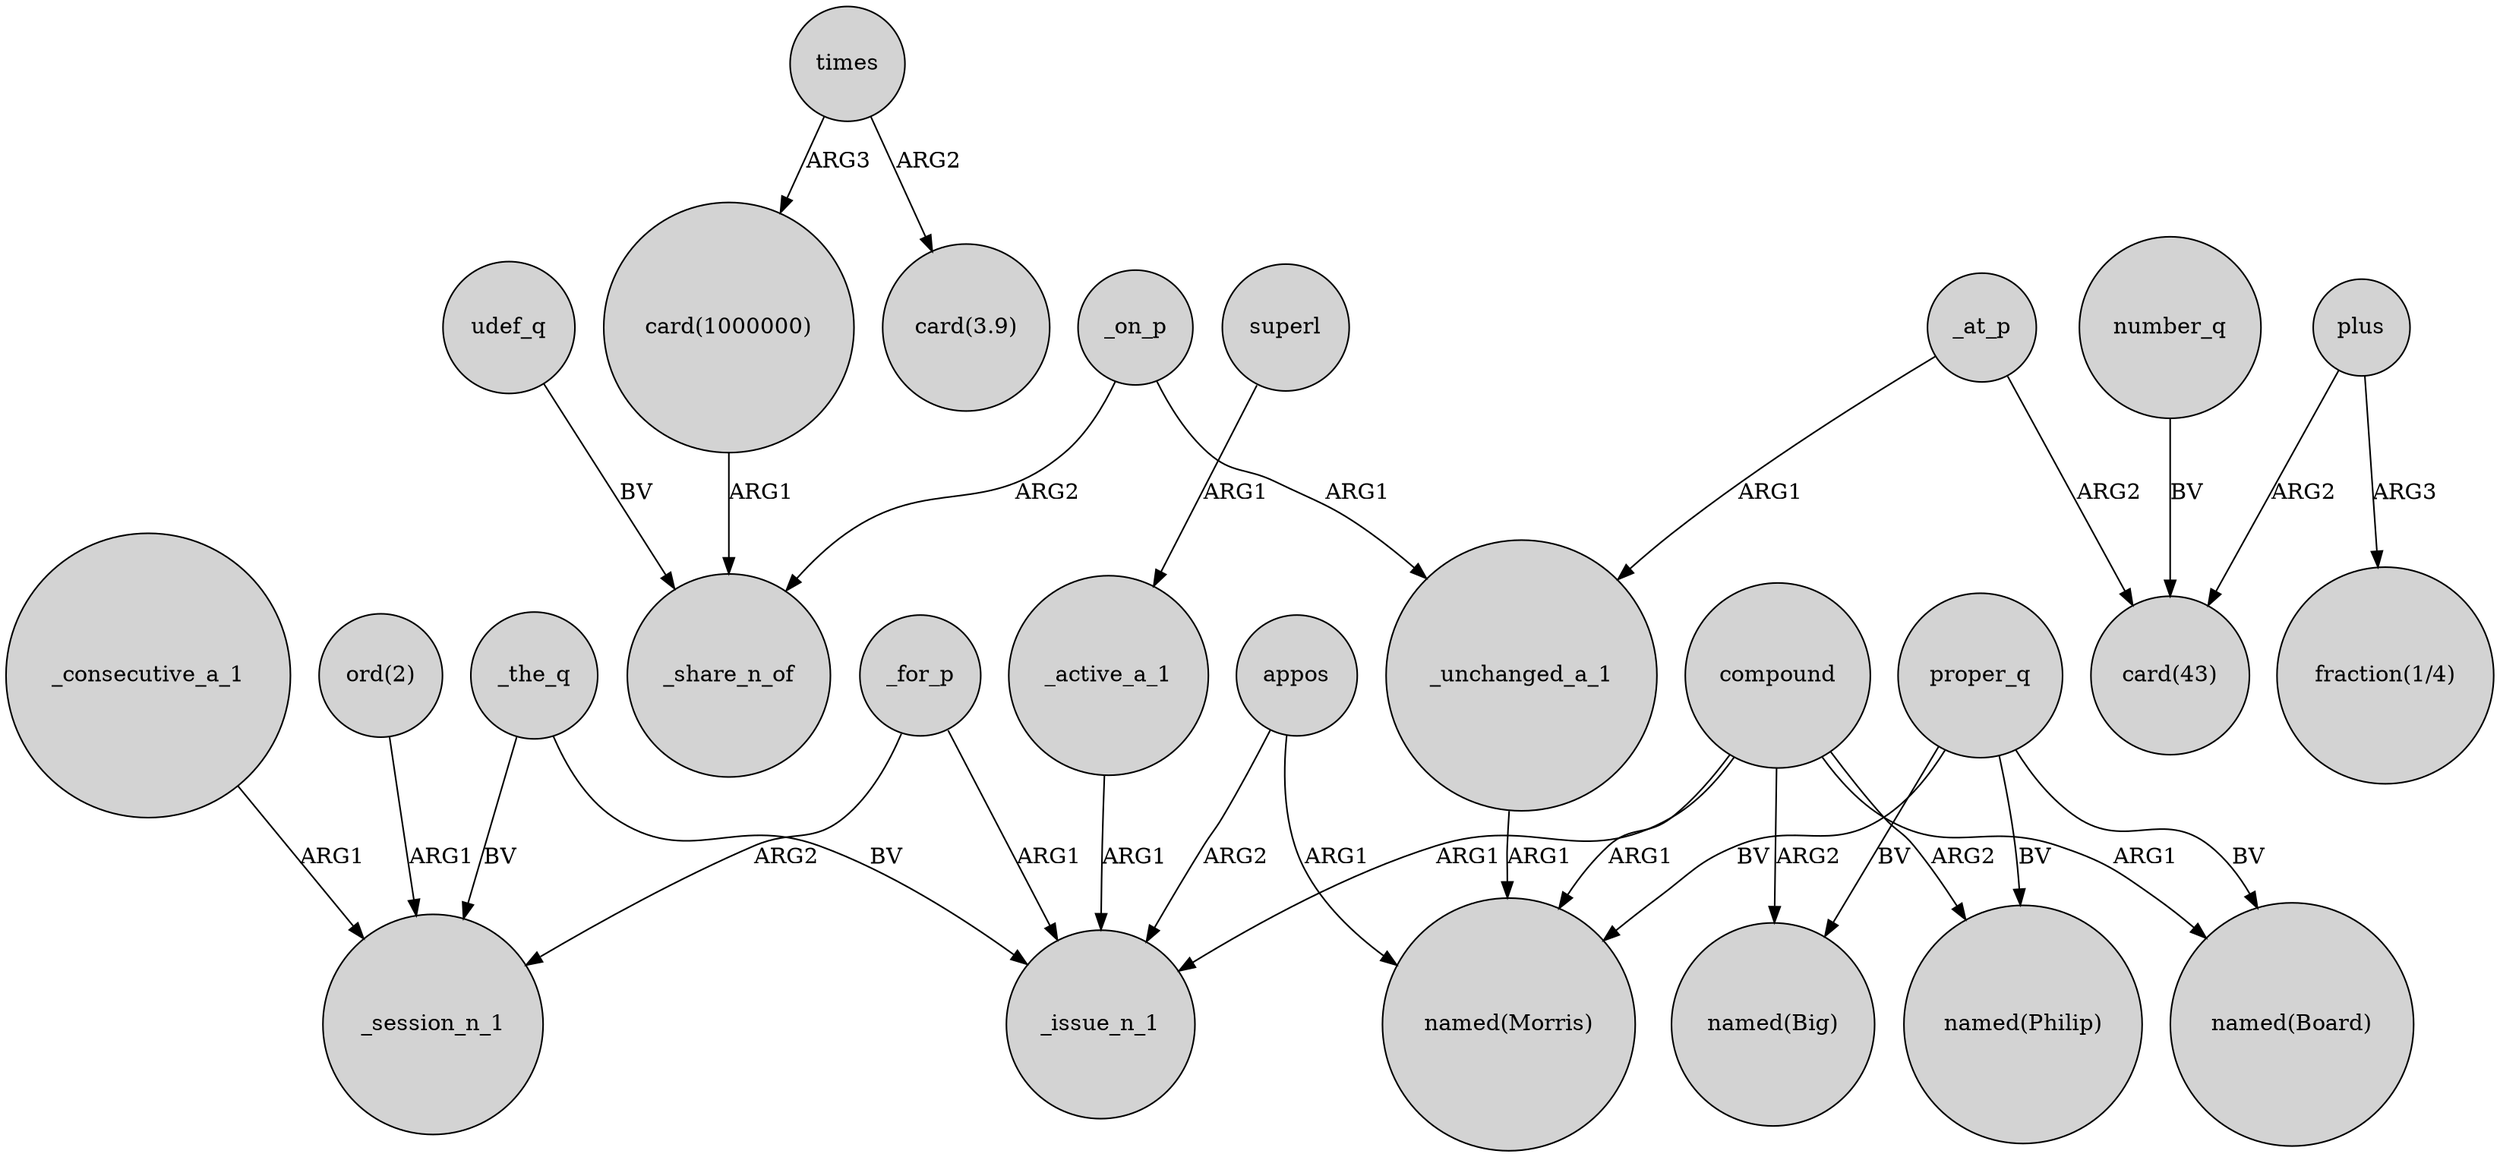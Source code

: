 digraph {
	node [shape=circle style=filled]
	appos -> "named(Morris)" [label=ARG1]
	_for_p -> _issue_n_1 [label=ARG1]
	_on_p -> _share_n_of [label=ARG2]
	plus -> "fraction(1/4)" [label=ARG3]
	_the_q -> _session_n_1 [label=BV]
	"ord(2)" -> _session_n_1 [label=ARG1]
	times -> "card(3.9)" [label=ARG2]
	_at_p -> "card(43)" [label=ARG2]
	compound -> "named(Philip)" [label=ARG2]
	_for_p -> _session_n_1 [label=ARG2]
	number_q -> "card(43)" [label=BV]
	proper_q -> "named(Philip)" [label=BV]
	proper_q -> "named(Board)" [label=BV]
	_the_q -> _issue_n_1 [label=BV]
	_on_p -> _unchanged_a_1 [label=ARG1]
	compound -> "named(Morris)" [label=ARG1]
	_consecutive_a_1 -> _session_n_1 [label=ARG1]
	proper_q -> "named(Morris)" [label=BV]
	compound -> "named(Board)" [label=ARG1]
	times -> "card(1000000)" [label=ARG3]
	compound -> _issue_n_1 [label=ARG1]
	udef_q -> _share_n_of [label=BV]
	"card(1000000)" -> _share_n_of [label=ARG1]
	_unchanged_a_1 -> "named(Morris)" [label=ARG1]
	_at_p -> _unchanged_a_1 [label=ARG1]
	superl -> _active_a_1 [label=ARG1]
	_active_a_1 -> _issue_n_1 [label=ARG1]
	compound -> "named(Big)" [label=ARG2]
	plus -> "card(43)" [label=ARG2]
	appos -> _issue_n_1 [label=ARG2]
	proper_q -> "named(Big)" [label=BV]
}
